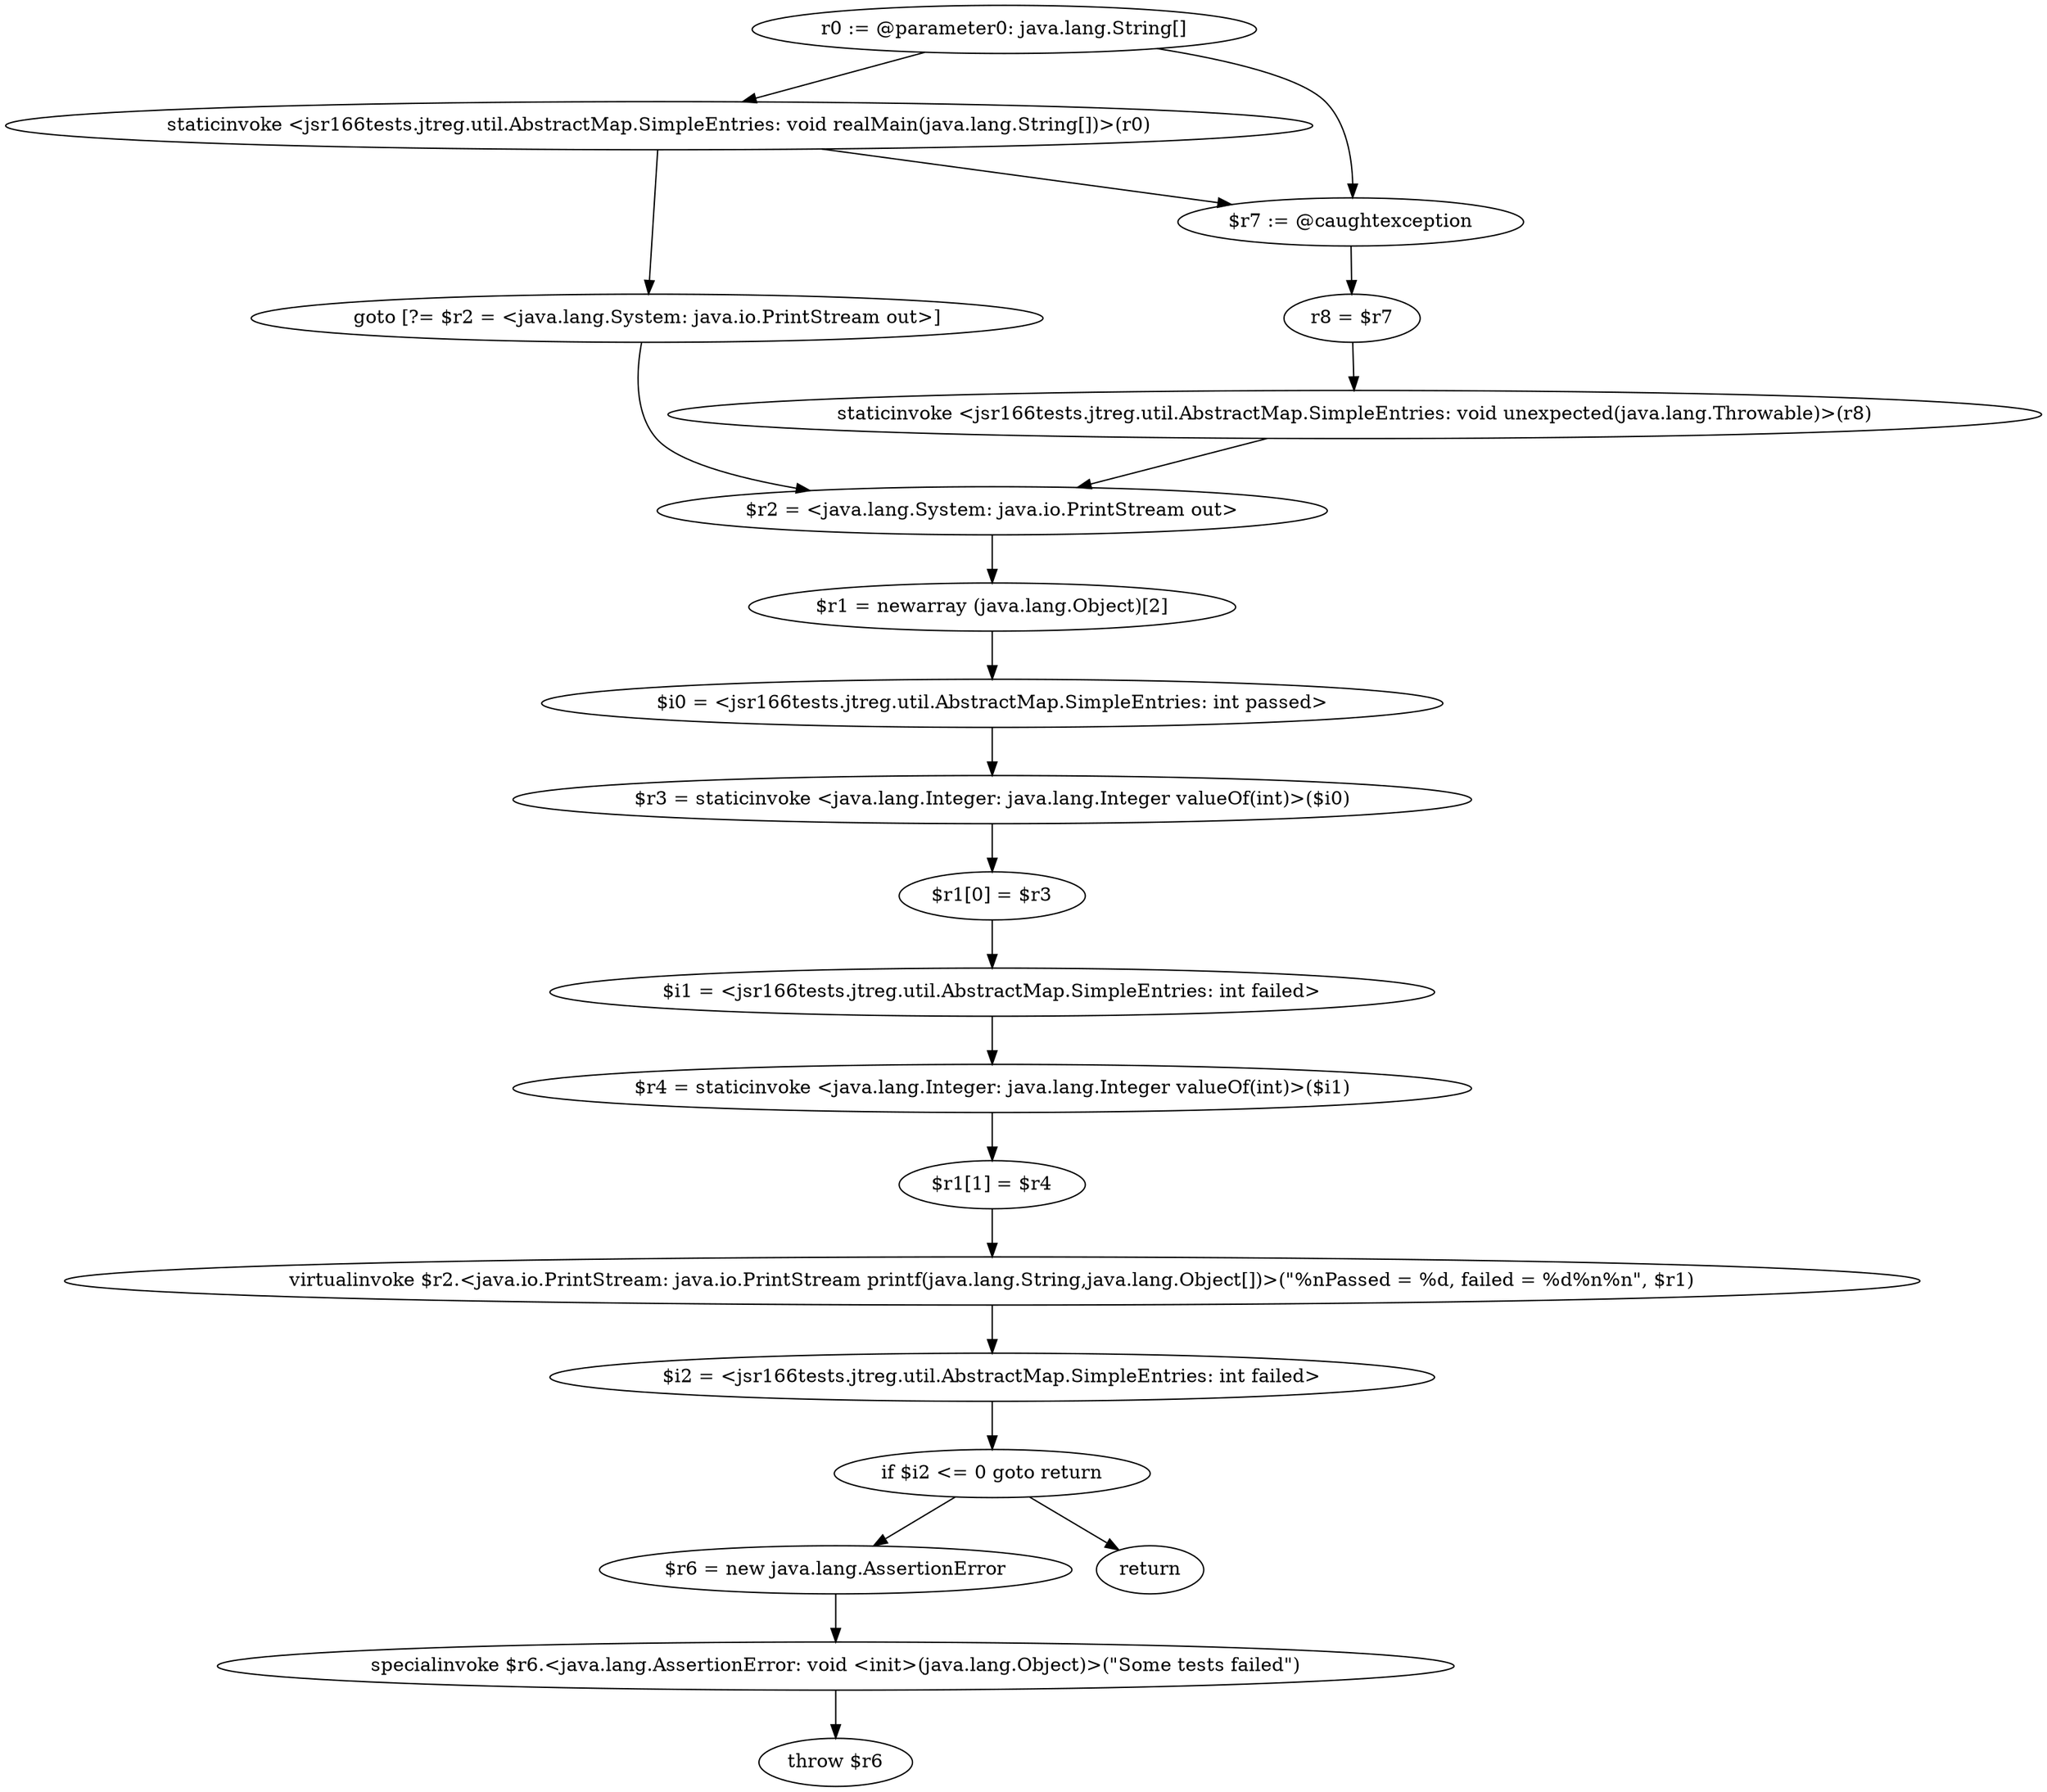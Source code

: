 digraph "unitGraph" {
    "r0 := @parameter0: java.lang.String[]"
    "staticinvoke <jsr166tests.jtreg.util.AbstractMap.SimpleEntries: void realMain(java.lang.String[])>(r0)"
    "goto [?= $r2 = <java.lang.System: java.io.PrintStream out>]"
    "$r7 := @caughtexception"
    "r8 = $r7"
    "staticinvoke <jsr166tests.jtreg.util.AbstractMap.SimpleEntries: void unexpected(java.lang.Throwable)>(r8)"
    "$r2 = <java.lang.System: java.io.PrintStream out>"
    "$r1 = newarray (java.lang.Object)[2]"
    "$i0 = <jsr166tests.jtreg.util.AbstractMap.SimpleEntries: int passed>"
    "$r3 = staticinvoke <java.lang.Integer: java.lang.Integer valueOf(int)>($i0)"
    "$r1[0] = $r3"
    "$i1 = <jsr166tests.jtreg.util.AbstractMap.SimpleEntries: int failed>"
    "$r4 = staticinvoke <java.lang.Integer: java.lang.Integer valueOf(int)>($i1)"
    "$r1[1] = $r4"
    "virtualinvoke $r2.<java.io.PrintStream: java.io.PrintStream printf(java.lang.String,java.lang.Object[])>(\"%nPassed = %d, failed = %d%n%n\", $r1)"
    "$i2 = <jsr166tests.jtreg.util.AbstractMap.SimpleEntries: int failed>"
    "if $i2 <= 0 goto return"
    "$r6 = new java.lang.AssertionError"
    "specialinvoke $r6.<java.lang.AssertionError: void <init>(java.lang.Object)>(\"Some tests failed\")"
    "throw $r6"
    "return"
    "r0 := @parameter0: java.lang.String[]"->"staticinvoke <jsr166tests.jtreg.util.AbstractMap.SimpleEntries: void realMain(java.lang.String[])>(r0)";
    "r0 := @parameter0: java.lang.String[]"->"$r7 := @caughtexception";
    "staticinvoke <jsr166tests.jtreg.util.AbstractMap.SimpleEntries: void realMain(java.lang.String[])>(r0)"->"goto [?= $r2 = <java.lang.System: java.io.PrintStream out>]";
    "staticinvoke <jsr166tests.jtreg.util.AbstractMap.SimpleEntries: void realMain(java.lang.String[])>(r0)"->"$r7 := @caughtexception";
    "goto [?= $r2 = <java.lang.System: java.io.PrintStream out>]"->"$r2 = <java.lang.System: java.io.PrintStream out>";
    "$r7 := @caughtexception"->"r8 = $r7";
    "r8 = $r7"->"staticinvoke <jsr166tests.jtreg.util.AbstractMap.SimpleEntries: void unexpected(java.lang.Throwable)>(r8)";
    "staticinvoke <jsr166tests.jtreg.util.AbstractMap.SimpleEntries: void unexpected(java.lang.Throwable)>(r8)"->"$r2 = <java.lang.System: java.io.PrintStream out>";
    "$r2 = <java.lang.System: java.io.PrintStream out>"->"$r1 = newarray (java.lang.Object)[2]";
    "$r1 = newarray (java.lang.Object)[2]"->"$i0 = <jsr166tests.jtreg.util.AbstractMap.SimpleEntries: int passed>";
    "$i0 = <jsr166tests.jtreg.util.AbstractMap.SimpleEntries: int passed>"->"$r3 = staticinvoke <java.lang.Integer: java.lang.Integer valueOf(int)>($i0)";
    "$r3 = staticinvoke <java.lang.Integer: java.lang.Integer valueOf(int)>($i0)"->"$r1[0] = $r3";
    "$r1[0] = $r3"->"$i1 = <jsr166tests.jtreg.util.AbstractMap.SimpleEntries: int failed>";
    "$i1 = <jsr166tests.jtreg.util.AbstractMap.SimpleEntries: int failed>"->"$r4 = staticinvoke <java.lang.Integer: java.lang.Integer valueOf(int)>($i1)";
    "$r4 = staticinvoke <java.lang.Integer: java.lang.Integer valueOf(int)>($i1)"->"$r1[1] = $r4";
    "$r1[1] = $r4"->"virtualinvoke $r2.<java.io.PrintStream: java.io.PrintStream printf(java.lang.String,java.lang.Object[])>(\"%nPassed = %d, failed = %d%n%n\", $r1)";
    "virtualinvoke $r2.<java.io.PrintStream: java.io.PrintStream printf(java.lang.String,java.lang.Object[])>(\"%nPassed = %d, failed = %d%n%n\", $r1)"->"$i2 = <jsr166tests.jtreg.util.AbstractMap.SimpleEntries: int failed>";
    "$i2 = <jsr166tests.jtreg.util.AbstractMap.SimpleEntries: int failed>"->"if $i2 <= 0 goto return";
    "if $i2 <= 0 goto return"->"$r6 = new java.lang.AssertionError";
    "if $i2 <= 0 goto return"->"return";
    "$r6 = new java.lang.AssertionError"->"specialinvoke $r6.<java.lang.AssertionError: void <init>(java.lang.Object)>(\"Some tests failed\")";
    "specialinvoke $r6.<java.lang.AssertionError: void <init>(java.lang.Object)>(\"Some tests failed\")"->"throw $r6";
}
